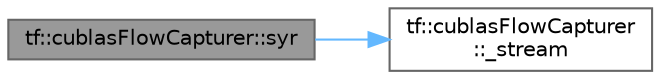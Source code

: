 digraph "tf::cublasFlowCapturer::syr"
{
 // LATEX_PDF_SIZE
  bgcolor="transparent";
  edge [fontname=Helvetica,fontsize=10,labelfontname=Helvetica,labelfontsize=10];
  node [fontname=Helvetica,fontsize=10,shape=box,height=0.2,width=0.4];
  rankdir="LR";
  Node1 [id="Node000001",label="tf::cublasFlowCapturer::syr",height=0.2,width=0.4,color="gray40", fillcolor="grey60", style="filled", fontcolor="black",tooltip="performs symmetric rank-1 update"];
  Node1 -> Node2 [id="edge1_Node000001_Node000002",color="steelblue1",style="solid",tooltip=" "];
  Node2 [id="Node000002",label="tf::cublasFlowCapturer\l::_stream",height=0.2,width=0.4,color="grey40", fillcolor="white", style="filled",URL="$classtf_1_1cublas_flow_capturer.html#afa60d91ed10ca36aff546ac2fce2dd46",tooltip=" "];
}
